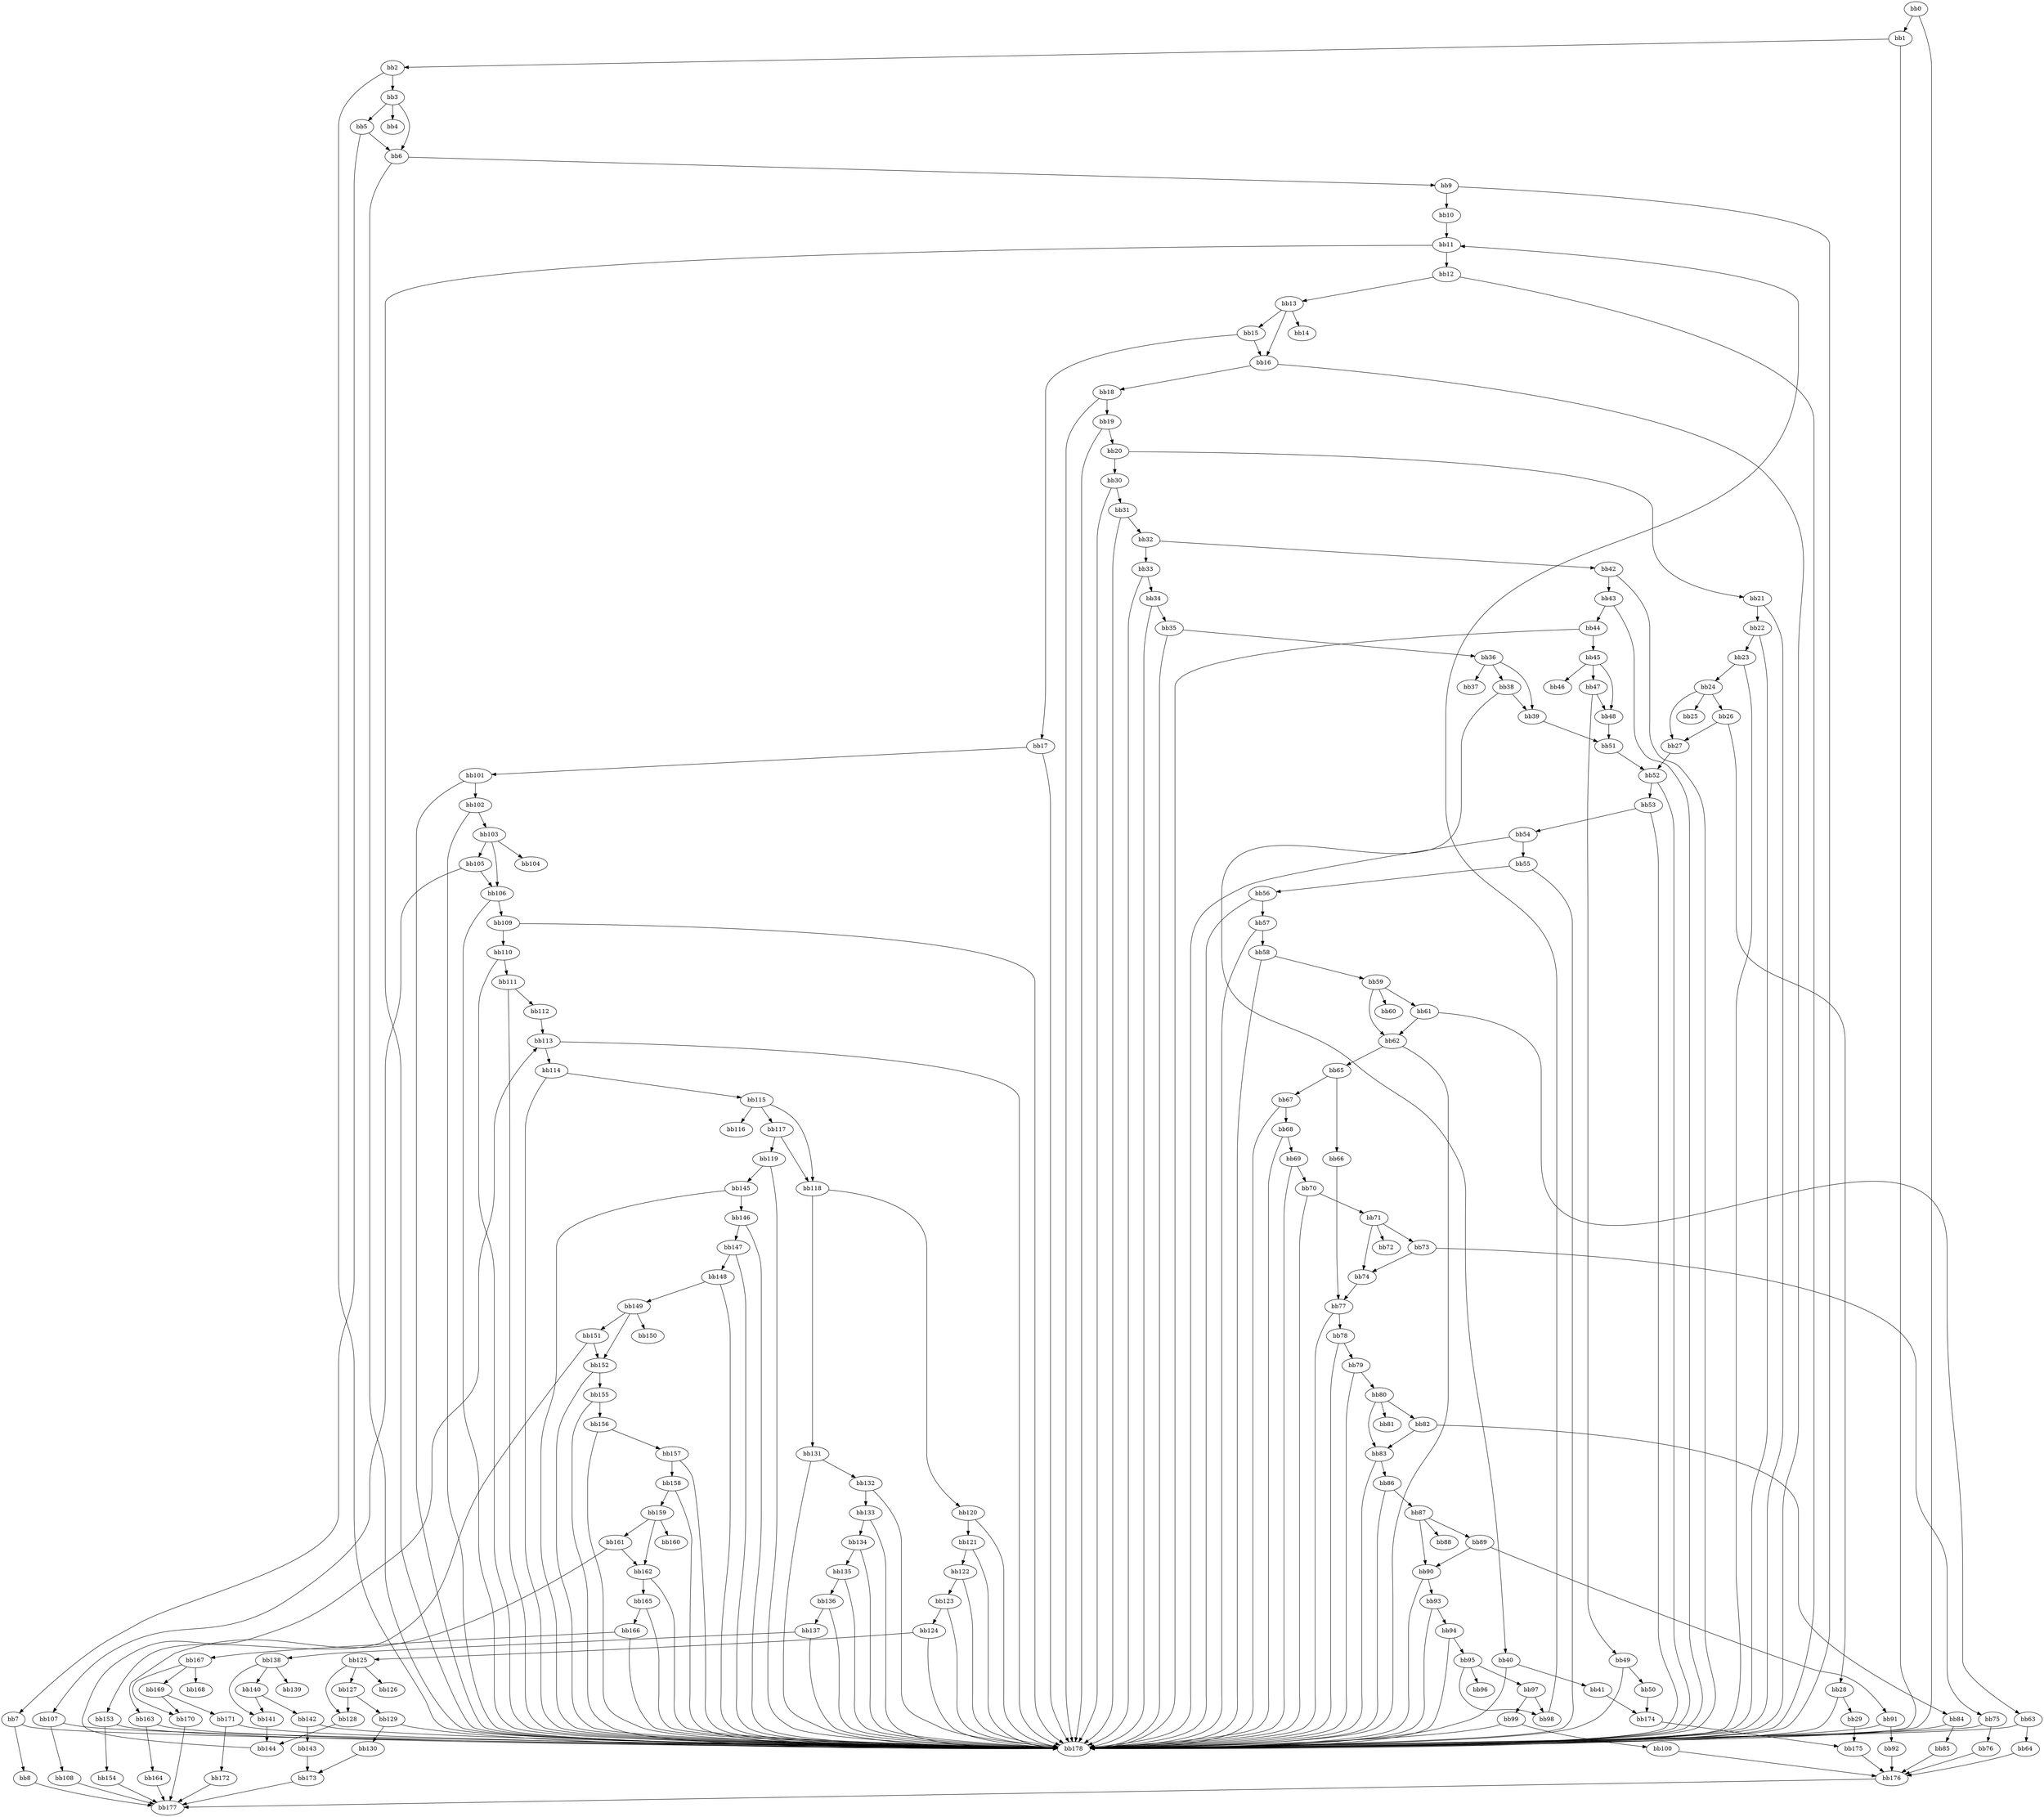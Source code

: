 digraph {
    0 [ label = "bb0\l" ]
    1 [ label = "bb1\l" ]
    2 [ label = "bb2\l" ]
    3 [ label = "bb3\l" ]
    4 [ label = "bb4\l" ]
    5 [ label = "bb5\l" ]
    6 [ label = "bb6\l" ]
    7 [ label = "bb7\l" ]
    8 [ label = "bb8\l" ]
    9 [ label = "bb9\l" ]
    10 [ label = "bb10\l" ]
    11 [ label = "bb11\l" ]
    12 [ label = "bb12\l" ]
    13 [ label = "bb13\l" ]
    14 [ label = "bb14\l" ]
    15 [ label = "bb15\l" ]
    16 [ label = "bb16\l" ]
    17 [ label = "bb17\l" ]
    18 [ label = "bb18\l" ]
    19 [ label = "bb19\l" ]
    20 [ label = "bb20\l" ]
    21 [ label = "bb21\l" ]
    22 [ label = "bb22\l" ]
    23 [ label = "bb23\l" ]
    24 [ label = "bb24\l" ]
    25 [ label = "bb25\l" ]
    26 [ label = "bb26\l" ]
    27 [ label = "bb27\l" ]
    28 [ label = "bb28\l" ]
    29 [ label = "bb29\l" ]
    30 [ label = "bb30\l" ]
    31 [ label = "bb31\l" ]
    32 [ label = "bb32\l" ]
    33 [ label = "bb33\l" ]
    34 [ label = "bb34\l" ]
    35 [ label = "bb35\l" ]
    36 [ label = "bb36\l" ]
    37 [ label = "bb37\l" ]
    38 [ label = "bb38\l" ]
    39 [ label = "bb39\l" ]
    40 [ label = "bb40\l" ]
    41 [ label = "bb41\l" ]
    42 [ label = "bb42\l" ]
    43 [ label = "bb43\l" ]
    44 [ label = "bb44\l" ]
    45 [ label = "bb45\l" ]
    46 [ label = "bb46\l" ]
    47 [ label = "bb47\l" ]
    48 [ label = "bb48\l" ]
    49 [ label = "bb49\l" ]
    50 [ label = "bb50\l" ]
    51 [ label = "bb51\l" ]
    52 [ label = "bb52\l" ]
    53 [ label = "bb53\l" ]
    54 [ label = "bb54\l" ]
    55 [ label = "bb55\l" ]
    56 [ label = "bb56\l" ]
    57 [ label = "bb57\l" ]
    58 [ label = "bb58\l" ]
    59 [ label = "bb59\l" ]
    60 [ label = "bb60\l" ]
    61 [ label = "bb61\l" ]
    62 [ label = "bb62\l" ]
    63 [ label = "bb63\l" ]
    64 [ label = "bb64\l" ]
    65 [ label = "bb65\l" ]
    66 [ label = "bb66\l" ]
    67 [ label = "bb67\l" ]
    68 [ label = "bb68\l" ]
    69 [ label = "bb69\l" ]
    70 [ label = "bb70\l" ]
    71 [ label = "bb71\l" ]
    72 [ label = "bb72\l" ]
    73 [ label = "bb73\l" ]
    74 [ label = "bb74\l" ]
    75 [ label = "bb75\l" ]
    76 [ label = "bb76\l" ]
    77 [ label = "bb77\l" ]
    78 [ label = "bb78\l" ]
    79 [ label = "bb79\l" ]
    80 [ label = "bb80\l" ]
    81 [ label = "bb81\l" ]
    82 [ label = "bb82\l" ]
    83 [ label = "bb83\l" ]
    84 [ label = "bb84\l" ]
    85 [ label = "bb85\l" ]
    86 [ label = "bb86\l" ]
    87 [ label = "bb87\l" ]
    88 [ label = "bb88\l" ]
    89 [ label = "bb89\l" ]
    90 [ label = "bb90\l" ]
    91 [ label = "bb91\l" ]
    92 [ label = "bb92\l" ]
    93 [ label = "bb93\l" ]
    94 [ label = "bb94\l" ]
    95 [ label = "bb95\l" ]
    96 [ label = "bb96\l" ]
    97 [ label = "bb97\l" ]
    98 [ label = "bb98\l" ]
    99 [ label = "bb99\l" ]
    100 [ label = "bb100\l" ]
    101 [ label = "bb101\l" ]
    102 [ label = "bb102\l" ]
    103 [ label = "bb103\l" ]
    104 [ label = "bb104\l" ]
    105 [ label = "bb105\l" ]
    106 [ label = "bb106\l" ]
    107 [ label = "bb107\l" ]
    108 [ label = "bb108\l" ]
    109 [ label = "bb109\l" ]
    110 [ label = "bb110\l" ]
    111 [ label = "bb111\l" ]
    112 [ label = "bb112\l" ]
    113 [ label = "bb113\l" ]
    114 [ label = "bb114\l" ]
    115 [ label = "bb115\l" ]
    116 [ label = "bb116\l" ]
    117 [ label = "bb117\l" ]
    118 [ label = "bb118\l" ]
    119 [ label = "bb119\l" ]
    120 [ label = "bb120\l" ]
    121 [ label = "bb121\l" ]
    122 [ label = "bb122\l" ]
    123 [ label = "bb123\l" ]
    124 [ label = "bb124\l" ]
    125 [ label = "bb125\l" ]
    126 [ label = "bb126\l" ]
    127 [ label = "bb127\l" ]
    128 [ label = "bb128\l" ]
    129 [ label = "bb129\l" ]
    130 [ label = "bb130\l" ]
    131 [ label = "bb131\l" ]
    132 [ label = "bb132\l" ]
    133 [ label = "bb133\l" ]
    134 [ label = "bb134\l" ]
    135 [ label = "bb135\l" ]
    136 [ label = "bb136\l" ]
    137 [ label = "bb137\l" ]
    138 [ label = "bb138\l" ]
    139 [ label = "bb139\l" ]
    140 [ label = "bb140\l" ]
    141 [ label = "bb141\l" ]
    142 [ label = "bb142\l" ]
    143 [ label = "bb143\l" ]
    144 [ label = "bb144\l" ]
    145 [ label = "bb145\l" ]
    146 [ label = "bb146\l" ]
    147 [ label = "bb147\l" ]
    148 [ label = "bb148\l" ]
    149 [ label = "bb149\l" ]
    150 [ label = "bb150\l" ]
    151 [ label = "bb151\l" ]
    152 [ label = "bb152\l" ]
    153 [ label = "bb153\l" ]
    154 [ label = "bb154\l" ]
    155 [ label = "bb155\l" ]
    156 [ label = "bb156\l" ]
    157 [ label = "bb157\l" ]
    158 [ label = "bb158\l" ]
    159 [ label = "bb159\l" ]
    160 [ label = "bb160\l" ]
    161 [ label = "bb161\l" ]
    162 [ label = "bb162\l" ]
    163 [ label = "bb163\l" ]
    164 [ label = "bb164\l" ]
    165 [ label = "bb165\l" ]
    166 [ label = "bb166\l" ]
    167 [ label = "bb167\l" ]
    168 [ label = "bb168\l" ]
    169 [ label = "bb169\l" ]
    170 [ label = "bb170\l" ]
    171 [ label = "bb171\l" ]
    172 [ label = "bb172\l" ]
    173 [ label = "bb173\l" ]
    174 [ label = "bb174\l" ]
    175 [ label = "bb175\l" ]
    176 [ label = "bb176\l" ]
    177 [ label = "bb177\l" ]
    178 [ label = "bb178\l" ]
    0 -> 1 [ ]
    0 -> 178 [ ]
    1 -> 2 [ ]
    1 -> 178 [ ]
    2 -> 3 [ ]
    2 -> 178 [ ]
    3 -> 4 [ ]
    3 -> 5 [ ]
    3 -> 6 [ ]
    5 -> 6 [ ]
    5 -> 7 [ ]
    6 -> 9 [ ]
    6 -> 178 [ ]
    7 -> 8 [ ]
    7 -> 178 [ ]
    8 -> 177 [ ]
    9 -> 10 [ ]
    9 -> 178 [ ]
    10 -> 11 [ ]
    11 -> 12 [ ]
    11 -> 178 [ ]
    12 -> 13 [ ]
    12 -> 178 [ ]
    13 -> 14 [ ]
    13 -> 15 [ ]
    13 -> 16 [ ]
    15 -> 16 [ ]
    15 -> 17 [ ]
    16 -> 18 [ ]
    16 -> 178 [ ]
    17 -> 101 [ ]
    17 -> 178 [ ]
    18 -> 19 [ ]
    18 -> 178 [ ]
    19 -> 20 [ ]
    19 -> 178 [ ]
    20 -> 21 [ ]
    20 -> 30 [ ]
    21 -> 22 [ ]
    21 -> 178 [ ]
    22 -> 23 [ ]
    22 -> 178 [ ]
    23 -> 24 [ ]
    23 -> 178 [ ]
    24 -> 25 [ ]
    24 -> 26 [ ]
    24 -> 27 [ ]
    26 -> 27 [ ]
    26 -> 28 [ ]
    27 -> 52 [ ]
    28 -> 29 [ ]
    28 -> 178 [ ]
    29 -> 175 [ ]
    30 -> 31 [ ]
    30 -> 178 [ ]
    31 -> 32 [ ]
    31 -> 178 [ ]
    32 -> 33 [ ]
    32 -> 42 [ ]
    33 -> 34 [ ]
    33 -> 178 [ ]
    34 -> 35 [ ]
    34 -> 178 [ ]
    35 -> 36 [ ]
    35 -> 178 [ ]
    36 -> 37 [ ]
    36 -> 38 [ ]
    36 -> 39 [ ]
    38 -> 39 [ ]
    38 -> 40 [ ]
    39 -> 51 [ ]
    40 -> 41 [ ]
    40 -> 178 [ ]
    41 -> 174 [ ]
    42 -> 43 [ ]
    42 -> 178 [ ]
    43 -> 44 [ ]
    43 -> 178 [ ]
    44 -> 45 [ ]
    44 -> 178 [ ]
    45 -> 46 [ ]
    45 -> 47 [ ]
    45 -> 48 [ ]
    47 -> 48 [ ]
    47 -> 49 [ ]
    48 -> 51 [ ]
    49 -> 50 [ ]
    49 -> 178 [ ]
    50 -> 174 [ ]
    51 -> 52 [ ]
    52 -> 53 [ ]
    52 -> 178 [ ]
    53 -> 54 [ ]
    53 -> 178 [ ]
    54 -> 55 [ ]
    54 -> 178 [ ]
    55 -> 56 [ ]
    55 -> 178 [ ]
    56 -> 57 [ ]
    56 -> 178 [ ]
    57 -> 58 [ ]
    57 -> 178 [ ]
    58 -> 59 [ ]
    58 -> 178 [ ]
    59 -> 60 [ ]
    59 -> 61 [ ]
    59 -> 62 [ ]
    61 -> 62 [ ]
    61 -> 63 [ ]
    62 -> 65 [ ]
    62 -> 178 [ ]
    63 -> 64 [ ]
    63 -> 178 [ ]
    64 -> 176 [ ]
    65 -> 66 [ ]
    65 -> 67 [ ]
    66 -> 77 [ ]
    67 -> 68 [ ]
    67 -> 178 [ ]
    68 -> 69 [ ]
    68 -> 178 [ ]
    69 -> 70 [ ]
    69 -> 178 [ ]
    70 -> 71 [ ]
    70 -> 178 [ ]
    71 -> 72 [ ]
    71 -> 73 [ ]
    71 -> 74 [ ]
    73 -> 74 [ ]
    73 -> 75 [ ]
    74 -> 77 [ ]
    75 -> 76 [ ]
    75 -> 178 [ ]
    76 -> 176 [ ]
    77 -> 78 [ ]
    77 -> 178 [ ]
    78 -> 79 [ ]
    78 -> 178 [ ]
    79 -> 80 [ ]
    79 -> 178 [ ]
    80 -> 81 [ ]
    80 -> 82 [ ]
    80 -> 83 [ ]
    82 -> 83 [ ]
    82 -> 84 [ ]
    83 -> 86 [ ]
    83 -> 178 [ ]
    84 -> 85 [ ]
    84 -> 178 [ ]
    85 -> 176 [ ]
    86 -> 87 [ ]
    86 -> 178 [ ]
    87 -> 88 [ ]
    87 -> 89 [ ]
    87 -> 90 [ ]
    89 -> 90 [ ]
    89 -> 91 [ ]
    90 -> 93 [ ]
    90 -> 178 [ ]
    91 -> 92 [ ]
    91 -> 178 [ ]
    92 -> 176 [ ]
    93 -> 94 [ ]
    93 -> 178 [ ]
    94 -> 95 [ ]
    94 -> 178 [ ]
    95 -> 96 [ ]
    95 -> 97 [ ]
    95 -> 98 [ ]
    97 -> 98 [ ]
    97 -> 99 [ ]
    98 -> 11 [ ]
    99 -> 100 [ ]
    99 -> 178 [ ]
    100 -> 176 [ ]
    101 -> 102 [ ]
    101 -> 178 [ ]
    102 -> 103 [ ]
    102 -> 178 [ ]
    103 -> 104 [ ]
    103 -> 105 [ ]
    103 -> 106 [ ]
    105 -> 106 [ ]
    105 -> 107 [ ]
    106 -> 109 [ ]
    106 -> 178 [ ]
    107 -> 108 [ ]
    107 -> 178 [ ]
    108 -> 177 [ ]
    109 -> 110 [ ]
    109 -> 178 [ ]
    110 -> 111 [ ]
    110 -> 178 [ ]
    111 -> 112 [ ]
    111 -> 178 [ ]
    112 -> 113 [ ]
    113 -> 114 [ ]
    113 -> 178 [ ]
    114 -> 115 [ ]
    114 -> 178 [ ]
    115 -> 116 [ ]
    115 -> 117 [ ]
    115 -> 118 [ ]
    117 -> 118 [ ]
    117 -> 119 [ ]
    118 -> 120 [ ]
    118 -> 131 [ ]
    119 -> 145 [ ]
    119 -> 178 [ ]
    120 -> 121 [ ]
    120 -> 178 [ ]
    121 -> 122 [ ]
    121 -> 178 [ ]
    122 -> 123 [ ]
    122 -> 178 [ ]
    123 -> 124 [ ]
    123 -> 178 [ ]
    124 -> 125 [ ]
    124 -> 178 [ ]
    125 -> 126 [ ]
    125 -> 127 [ ]
    125 -> 128 [ ]
    127 -> 128 [ ]
    127 -> 129 [ ]
    128 -> 144 [ ]
    129 -> 130 [ ]
    129 -> 178 [ ]
    130 -> 173 [ ]
    131 -> 132 [ ]
    131 -> 178 [ ]
    132 -> 133 [ ]
    132 -> 178 [ ]
    133 -> 134 [ ]
    133 -> 178 [ ]
    134 -> 135 [ ]
    134 -> 178 [ ]
    135 -> 136 [ ]
    135 -> 178 [ ]
    136 -> 137 [ ]
    136 -> 178 [ ]
    137 -> 138 [ ]
    137 -> 178 [ ]
    138 -> 139 [ ]
    138 -> 140 [ ]
    138 -> 141 [ ]
    140 -> 141 [ ]
    140 -> 142 [ ]
    141 -> 144 [ ]
    142 -> 143 [ ]
    142 -> 178 [ ]
    143 -> 173 [ ]
    144 -> 113 [ ]
    145 -> 146 [ ]
    145 -> 178 [ ]
    146 -> 147 [ ]
    146 -> 178 [ ]
    147 -> 148 [ ]
    147 -> 178 [ ]
    148 -> 149 [ ]
    148 -> 178 [ ]
    149 -> 150 [ ]
    149 -> 151 [ ]
    149 -> 152 [ ]
    151 -> 152 [ ]
    151 -> 153 [ ]
    152 -> 155 [ ]
    152 -> 178 [ ]
    153 -> 154 [ ]
    153 -> 178 [ ]
    154 -> 177 [ ]
    155 -> 156 [ ]
    155 -> 178 [ ]
    156 -> 157 [ ]
    156 -> 178 [ ]
    157 -> 158 [ ]
    157 -> 178 [ ]
    158 -> 159 [ ]
    158 -> 178 [ ]
    159 -> 160 [ ]
    159 -> 161 [ ]
    159 -> 162 [ ]
    161 -> 162 [ ]
    161 -> 163 [ ]
    162 -> 165 [ ]
    162 -> 178 [ ]
    163 -> 164 [ ]
    163 -> 178 [ ]
    164 -> 177 [ ]
    165 -> 166 [ ]
    165 -> 178 [ ]
    166 -> 167 [ ]
    166 -> 178 [ ]
    167 -> 168 [ ]
    167 -> 169 [ ]
    167 -> 170 [ ]
    169 -> 170 [ ]
    169 -> 171 [ ]
    170 -> 177 [ ]
    171 -> 172 [ ]
    171 -> 178 [ ]
    172 -> 177 [ ]
    173 -> 177 [ ]
    174 -> 175 [ ]
    175 -> 176 [ ]
    176 -> 177 [ ]
}

